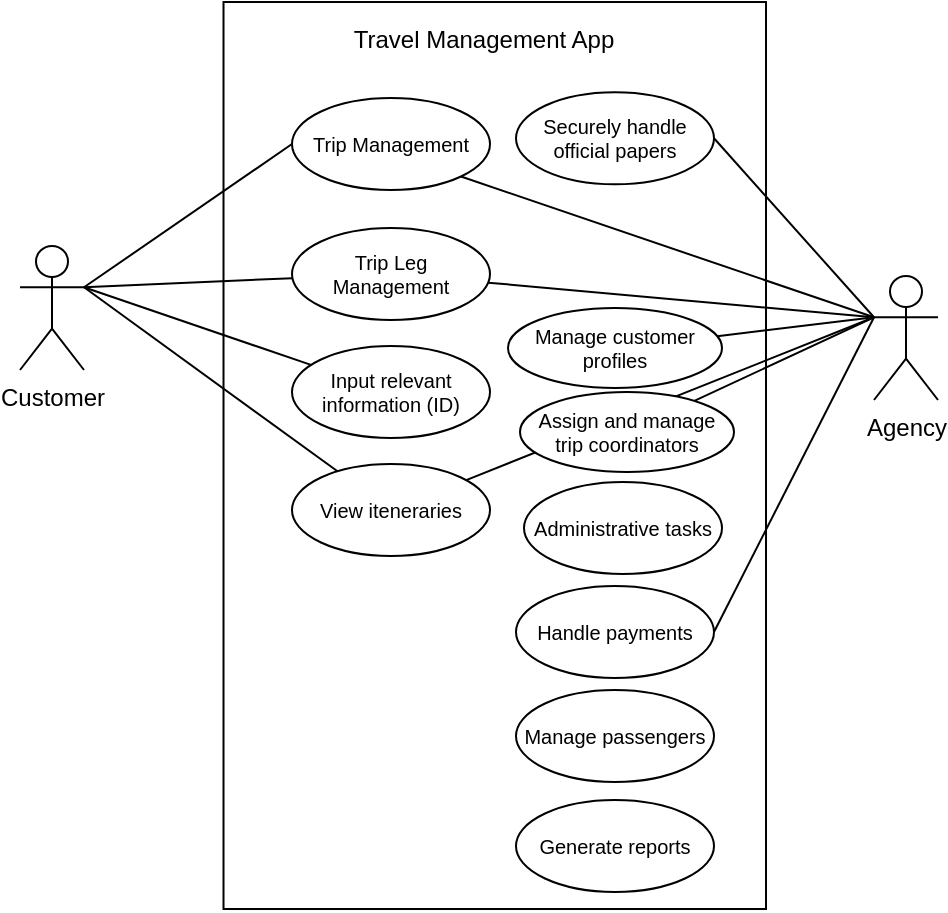 <mxfile version="23.1.7" type="github">
  <diagram name="Page-1" id="bl2W40FGlem6hFzVTtRq">
    <mxGraphModel dx="938" dy="924" grid="0" gridSize="10" guides="1" tooltips="1" connect="1" arrows="1" fold="1" page="0" pageScale="1" pageWidth="850" pageHeight="1100" math="0" shadow="0">
      <root>
        <mxCell id="0" />
        <mxCell id="1" parent="0" />
        <mxCell id="iAQgUFMmTKpdp2R1msOz-2" value="" style="rounded=0;whiteSpace=wrap;html=1;rotation=-90;" vertex="1" parent="1">
          <mxGeometry x="-91.37" y="-124.87" width="453.5" height="271.25" as="geometry" />
        </mxCell>
        <mxCell id="iAQgUFMmTKpdp2R1msOz-9" style="edgeStyle=none;curved=1;rounded=0;orthogonalLoop=1;jettySize=auto;html=1;exitX=1;exitY=0.333;exitDx=0;exitDy=0;exitPerimeter=0;entryX=0;entryY=0.5;entryDx=0;entryDy=0;fontSize=12;startSize=8;endSize=8;endArrow=none;endFill=0;" edge="1" parent="1" source="iAQgUFMmTKpdp2R1msOz-5" target="iAQgUFMmTKpdp2R1msOz-7">
          <mxGeometry relative="1" as="geometry" />
        </mxCell>
        <mxCell id="iAQgUFMmTKpdp2R1msOz-16" style="edgeStyle=none;curved=1;rounded=0;orthogonalLoop=1;jettySize=auto;html=1;exitX=1;exitY=0.333;exitDx=0;exitDy=0;exitPerimeter=0;fontSize=12;startSize=8;endSize=8;endArrow=none;endFill=0;" edge="1" parent="1" source="iAQgUFMmTKpdp2R1msOz-5" target="iAQgUFMmTKpdp2R1msOz-15">
          <mxGeometry relative="1" as="geometry" />
        </mxCell>
        <mxCell id="iAQgUFMmTKpdp2R1msOz-21" style="edgeStyle=none;curved=1;rounded=0;orthogonalLoop=1;jettySize=auto;html=1;exitX=1;exitY=0.333;exitDx=0;exitDy=0;exitPerimeter=0;fontSize=12;startSize=8;endSize=8;endArrow=none;endFill=0;" edge="1" parent="1" source="iAQgUFMmTKpdp2R1msOz-5" target="iAQgUFMmTKpdp2R1msOz-20">
          <mxGeometry relative="1" as="geometry" />
        </mxCell>
        <mxCell id="iAQgUFMmTKpdp2R1msOz-29" style="edgeStyle=none;curved=1;rounded=0;orthogonalLoop=1;jettySize=auto;html=1;exitX=1;exitY=0.333;exitDx=0;exitDy=0;exitPerimeter=0;fontSize=12;startSize=8;endSize=8;endArrow=none;endFill=0;" edge="1" parent="1" source="iAQgUFMmTKpdp2R1msOz-5" target="iAQgUFMmTKpdp2R1msOz-27">
          <mxGeometry relative="1" as="geometry" />
        </mxCell>
        <mxCell id="iAQgUFMmTKpdp2R1msOz-5" value="Customer" style="shape=umlActor;verticalLabelPosition=bottom;verticalAlign=top;html=1;" vertex="1" parent="1">
          <mxGeometry x="-102" y="-94" width="32" height="62" as="geometry" />
        </mxCell>
        <mxCell id="iAQgUFMmTKpdp2R1msOz-11" style="edgeStyle=none;curved=1;rounded=0;orthogonalLoop=1;jettySize=auto;html=1;exitX=0;exitY=0.333;exitDx=0;exitDy=0;exitPerimeter=0;entryX=1;entryY=1;entryDx=0;entryDy=0;fontSize=12;startSize=8;endSize=8;endArrow=none;endFill=0;" edge="1" parent="1" source="iAQgUFMmTKpdp2R1msOz-6" target="iAQgUFMmTKpdp2R1msOz-7">
          <mxGeometry relative="1" as="geometry" />
        </mxCell>
        <mxCell id="iAQgUFMmTKpdp2R1msOz-13" style="edgeStyle=none;curved=1;rounded=0;orthogonalLoop=1;jettySize=auto;html=1;exitX=0;exitY=0.333;exitDx=0;exitDy=0;exitPerimeter=0;fontSize=12;startSize=8;endSize=8;endArrow=none;endFill=0;" edge="1" parent="1" source="iAQgUFMmTKpdp2R1msOz-6" target="iAQgUFMmTKpdp2R1msOz-12">
          <mxGeometry relative="1" as="geometry" />
        </mxCell>
        <mxCell id="iAQgUFMmTKpdp2R1msOz-14" style="edgeStyle=none;curved=1;rounded=0;orthogonalLoop=1;jettySize=auto;html=1;exitX=0;exitY=0.333;exitDx=0;exitDy=0;exitPerimeter=0;fontSize=12;startSize=8;endSize=8;endArrow=none;endFill=0;" edge="1" parent="1" source="iAQgUFMmTKpdp2R1msOz-6" target="iAQgUFMmTKpdp2R1msOz-8">
          <mxGeometry relative="1" as="geometry" />
        </mxCell>
        <mxCell id="iAQgUFMmTKpdp2R1msOz-17" style="edgeStyle=none;curved=1;rounded=0;orthogonalLoop=1;jettySize=auto;html=1;exitX=0;exitY=0.333;exitDx=0;exitDy=0;exitPerimeter=0;fontSize=12;startSize=8;endSize=8;endArrow=none;endFill=0;" edge="1" parent="1" source="iAQgUFMmTKpdp2R1msOz-6" target="iAQgUFMmTKpdp2R1msOz-15">
          <mxGeometry relative="1" as="geometry" />
        </mxCell>
        <mxCell id="iAQgUFMmTKpdp2R1msOz-22" style="edgeStyle=none;curved=1;rounded=0;orthogonalLoop=1;jettySize=auto;html=1;exitX=0;exitY=0.333;exitDx=0;exitDy=0;exitPerimeter=0;entryX=1;entryY=0.5;entryDx=0;entryDy=0;fontSize=12;startSize=8;endSize=8;endArrow=none;endFill=0;" edge="1" parent="1" source="iAQgUFMmTKpdp2R1msOz-6" target="iAQgUFMmTKpdp2R1msOz-18">
          <mxGeometry relative="1" as="geometry" />
        </mxCell>
        <mxCell id="iAQgUFMmTKpdp2R1msOz-23" style="edgeStyle=none;curved=1;rounded=0;orthogonalLoop=1;jettySize=auto;html=1;exitX=0;exitY=0.333;exitDx=0;exitDy=0;exitPerimeter=0;entryX=1;entryY=0.5;entryDx=0;entryDy=0;fontSize=12;startSize=8;endSize=8;endArrow=none;endFill=0;" edge="1" parent="1" source="iAQgUFMmTKpdp2R1msOz-6" target="iAQgUFMmTKpdp2R1msOz-19">
          <mxGeometry relative="1" as="geometry" />
        </mxCell>
        <mxCell id="iAQgUFMmTKpdp2R1msOz-28" style="edgeStyle=none;curved=1;rounded=0;orthogonalLoop=1;jettySize=auto;html=1;exitX=0;exitY=0.333;exitDx=0;exitDy=0;exitPerimeter=0;fontSize=12;startSize=8;endSize=8;endArrow=none;endFill=0;" edge="1" parent="1" source="iAQgUFMmTKpdp2R1msOz-6" target="iAQgUFMmTKpdp2R1msOz-27">
          <mxGeometry relative="1" as="geometry" />
        </mxCell>
        <mxCell id="iAQgUFMmTKpdp2R1msOz-6" value="Agency" style="shape=umlActor;verticalLabelPosition=bottom;verticalAlign=top;html=1;" vertex="1" parent="1">
          <mxGeometry x="325" y="-79" width="32" height="62" as="geometry" />
        </mxCell>
        <mxCell id="iAQgUFMmTKpdp2R1msOz-7" value="Trip Management" style="ellipse;whiteSpace=wrap;html=1;fontSize=10;" vertex="1" parent="1">
          <mxGeometry x="34" y="-168" width="99" height="46" as="geometry" />
        </mxCell>
        <mxCell id="iAQgUFMmTKpdp2R1msOz-8" value="Manage customer profiles" style="ellipse;whiteSpace=wrap;html=1;fontSize=10;" vertex="1" parent="1">
          <mxGeometry x="142" y="-63" width="107" height="40" as="geometry" />
        </mxCell>
        <mxCell id="iAQgUFMmTKpdp2R1msOz-10" value="Travel Management App" style="text;strokeColor=none;fillColor=none;html=1;align=center;verticalAlign=middle;whiteSpace=wrap;rounded=0;fontSize=12;" vertex="1" parent="1">
          <mxGeometry x="35" y="-212" width="190" height="30" as="geometry" />
        </mxCell>
        <mxCell id="iAQgUFMmTKpdp2R1msOz-12" value="Assign and manage trip coordinators" style="ellipse;whiteSpace=wrap;html=1;fontSize=10;" vertex="1" parent="1">
          <mxGeometry x="148" y="-21" width="107" height="40" as="geometry" />
        </mxCell>
        <mxCell id="iAQgUFMmTKpdp2R1msOz-15" value="Trip Leg Management" style="ellipse;whiteSpace=wrap;html=1;fontSize=10;" vertex="1" parent="1">
          <mxGeometry x="34" y="-103" width="99" height="46" as="geometry" />
        </mxCell>
        <mxCell id="iAQgUFMmTKpdp2R1msOz-18" value="Handle payments" style="ellipse;whiteSpace=wrap;html=1;fontSize=10;" vertex="1" parent="1">
          <mxGeometry x="146" y="76" width="99" height="46" as="geometry" />
        </mxCell>
        <mxCell id="iAQgUFMmTKpdp2R1msOz-19" value="Securely handle official papers" style="ellipse;whiteSpace=wrap;html=1;fontSize=10;" vertex="1" parent="1">
          <mxGeometry x="146" y="-170.87" width="99" height="46" as="geometry" />
        </mxCell>
        <mxCell id="iAQgUFMmTKpdp2R1msOz-20" value="Input relevant information (ID)" style="ellipse;whiteSpace=wrap;html=1;fontSize=10;" vertex="1" parent="1">
          <mxGeometry x="34" y="-44" width="99" height="46" as="geometry" />
        </mxCell>
        <mxCell id="iAQgUFMmTKpdp2R1msOz-24" value="Manage passengers" style="ellipse;whiteSpace=wrap;html=1;fontSize=10;" vertex="1" parent="1">
          <mxGeometry x="146" y="128" width="99" height="46" as="geometry" />
        </mxCell>
        <mxCell id="iAQgUFMmTKpdp2R1msOz-25" value="Administrative tasks" style="ellipse;whiteSpace=wrap;html=1;fontSize=10;" vertex="1" parent="1">
          <mxGeometry x="150" y="24" width="99" height="46" as="geometry" />
        </mxCell>
        <mxCell id="iAQgUFMmTKpdp2R1msOz-26" value="Generate reports" style="ellipse;whiteSpace=wrap;html=1;fontSize=10;" vertex="1" parent="1">
          <mxGeometry x="146" y="183" width="99" height="46" as="geometry" />
        </mxCell>
        <mxCell id="iAQgUFMmTKpdp2R1msOz-27" value="View iteneraries" style="ellipse;whiteSpace=wrap;html=1;fontSize=10;" vertex="1" parent="1">
          <mxGeometry x="34" y="15" width="99" height="46" as="geometry" />
        </mxCell>
      </root>
    </mxGraphModel>
  </diagram>
</mxfile>
